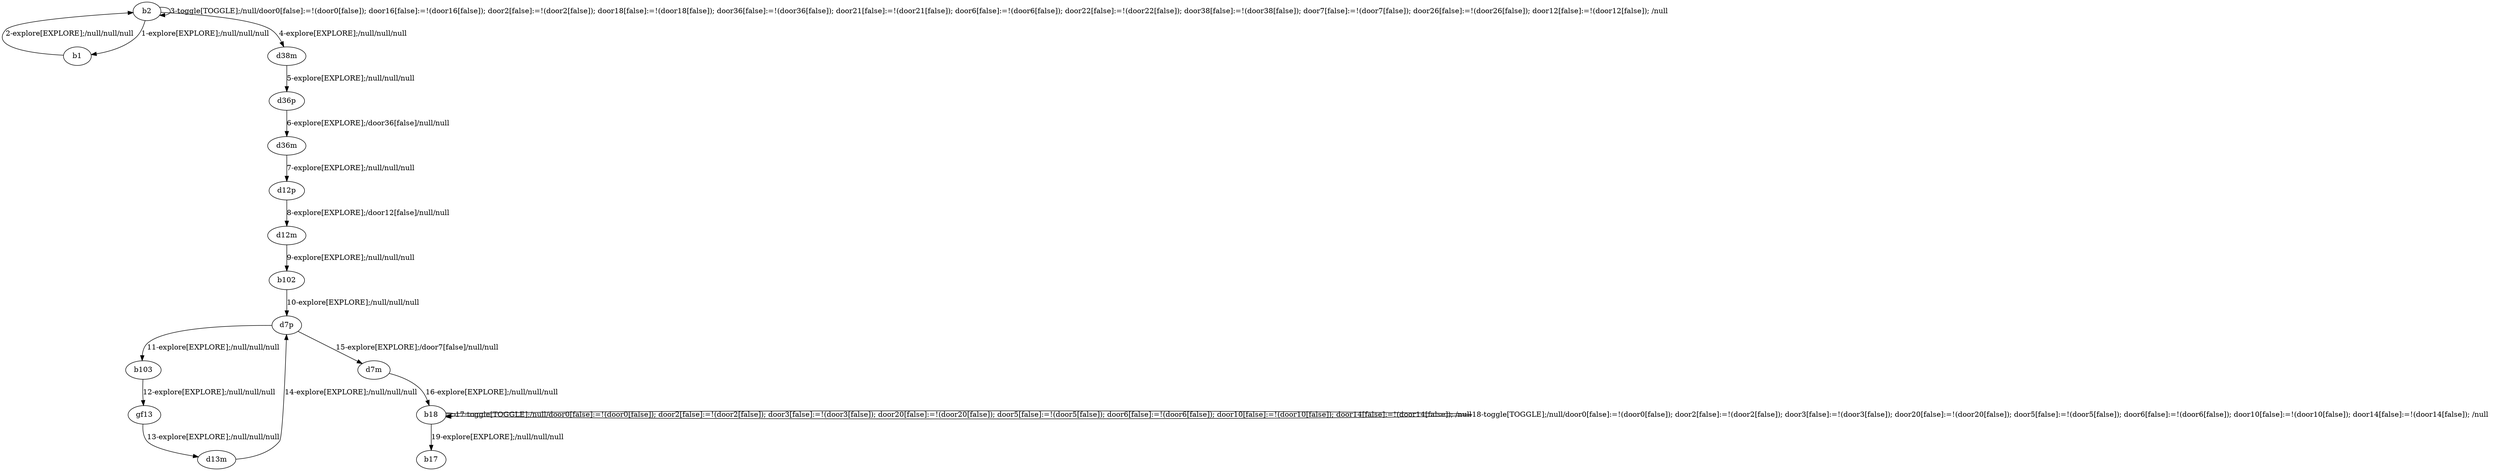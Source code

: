 # Total number of goals covered by this test: 8
# d7m --> b18
# gf13 --> d13m
# b18 --> b17
# d13m --> d7p
# b18 --> b18
# d7p --> b103
# d7p --> d7m
# b103 --> gf13

digraph g {
"b2" -> "b1" [label = "1-explore[EXPLORE];/null/null/null"];
"b1" -> "b2" [label = "2-explore[EXPLORE];/null/null/null"];
"b2" -> "b2" [label = "3-toggle[TOGGLE];/null/door0[false]:=!(door0[false]); door16[false]:=!(door16[false]); door2[false]:=!(door2[false]); door18[false]:=!(door18[false]); door36[false]:=!(door36[false]); door21[false]:=!(door21[false]); door6[false]:=!(door6[false]); door22[false]:=!(door22[false]); door38[false]:=!(door38[false]); door7[false]:=!(door7[false]); door26[false]:=!(door26[false]); door12[false]:=!(door12[false]); /null"];
"b2" -> "d38m" [label = "4-explore[EXPLORE];/null/null/null"];
"d38m" -> "d36p" [label = "5-explore[EXPLORE];/null/null/null"];
"d36p" -> "d36m" [label = "6-explore[EXPLORE];/door36[false]/null/null"];
"d36m" -> "d12p" [label = "7-explore[EXPLORE];/null/null/null"];
"d12p" -> "d12m" [label = "8-explore[EXPLORE];/door12[false]/null/null"];
"d12m" -> "b102" [label = "9-explore[EXPLORE];/null/null/null"];
"b102" -> "d7p" [label = "10-explore[EXPLORE];/null/null/null"];
"d7p" -> "b103" [label = "11-explore[EXPLORE];/null/null/null"];
"b103" -> "gf13" [label = "12-explore[EXPLORE];/null/null/null"];
"gf13" -> "d13m" [label = "13-explore[EXPLORE];/null/null/null"];
"d13m" -> "d7p" [label = "14-explore[EXPLORE];/null/null/null"];
"d7p" -> "d7m" [label = "15-explore[EXPLORE];/door7[false]/null/null"];
"d7m" -> "b18" [label = "16-explore[EXPLORE];/null/null/null"];
"b18" -> "b18" [label = "17-toggle[TOGGLE];/null/door0[false]:=!(door0[false]); door2[false]:=!(door2[false]); door3[false]:=!(door3[false]); door20[false]:=!(door20[false]); door5[false]:=!(door5[false]); door6[false]:=!(door6[false]); door10[false]:=!(door10[false]); door14[false]:=!(door14[false]); /null"];
"b18" -> "b18" [label = "18-toggle[TOGGLE];/null/door0[false]:=!(door0[false]); door2[false]:=!(door2[false]); door3[false]:=!(door3[false]); door20[false]:=!(door20[false]); door5[false]:=!(door5[false]); door6[false]:=!(door6[false]); door10[false]:=!(door10[false]); door14[false]:=!(door14[false]); /null"];
"b18" -> "b17" [label = "19-explore[EXPLORE];/null/null/null"];
}